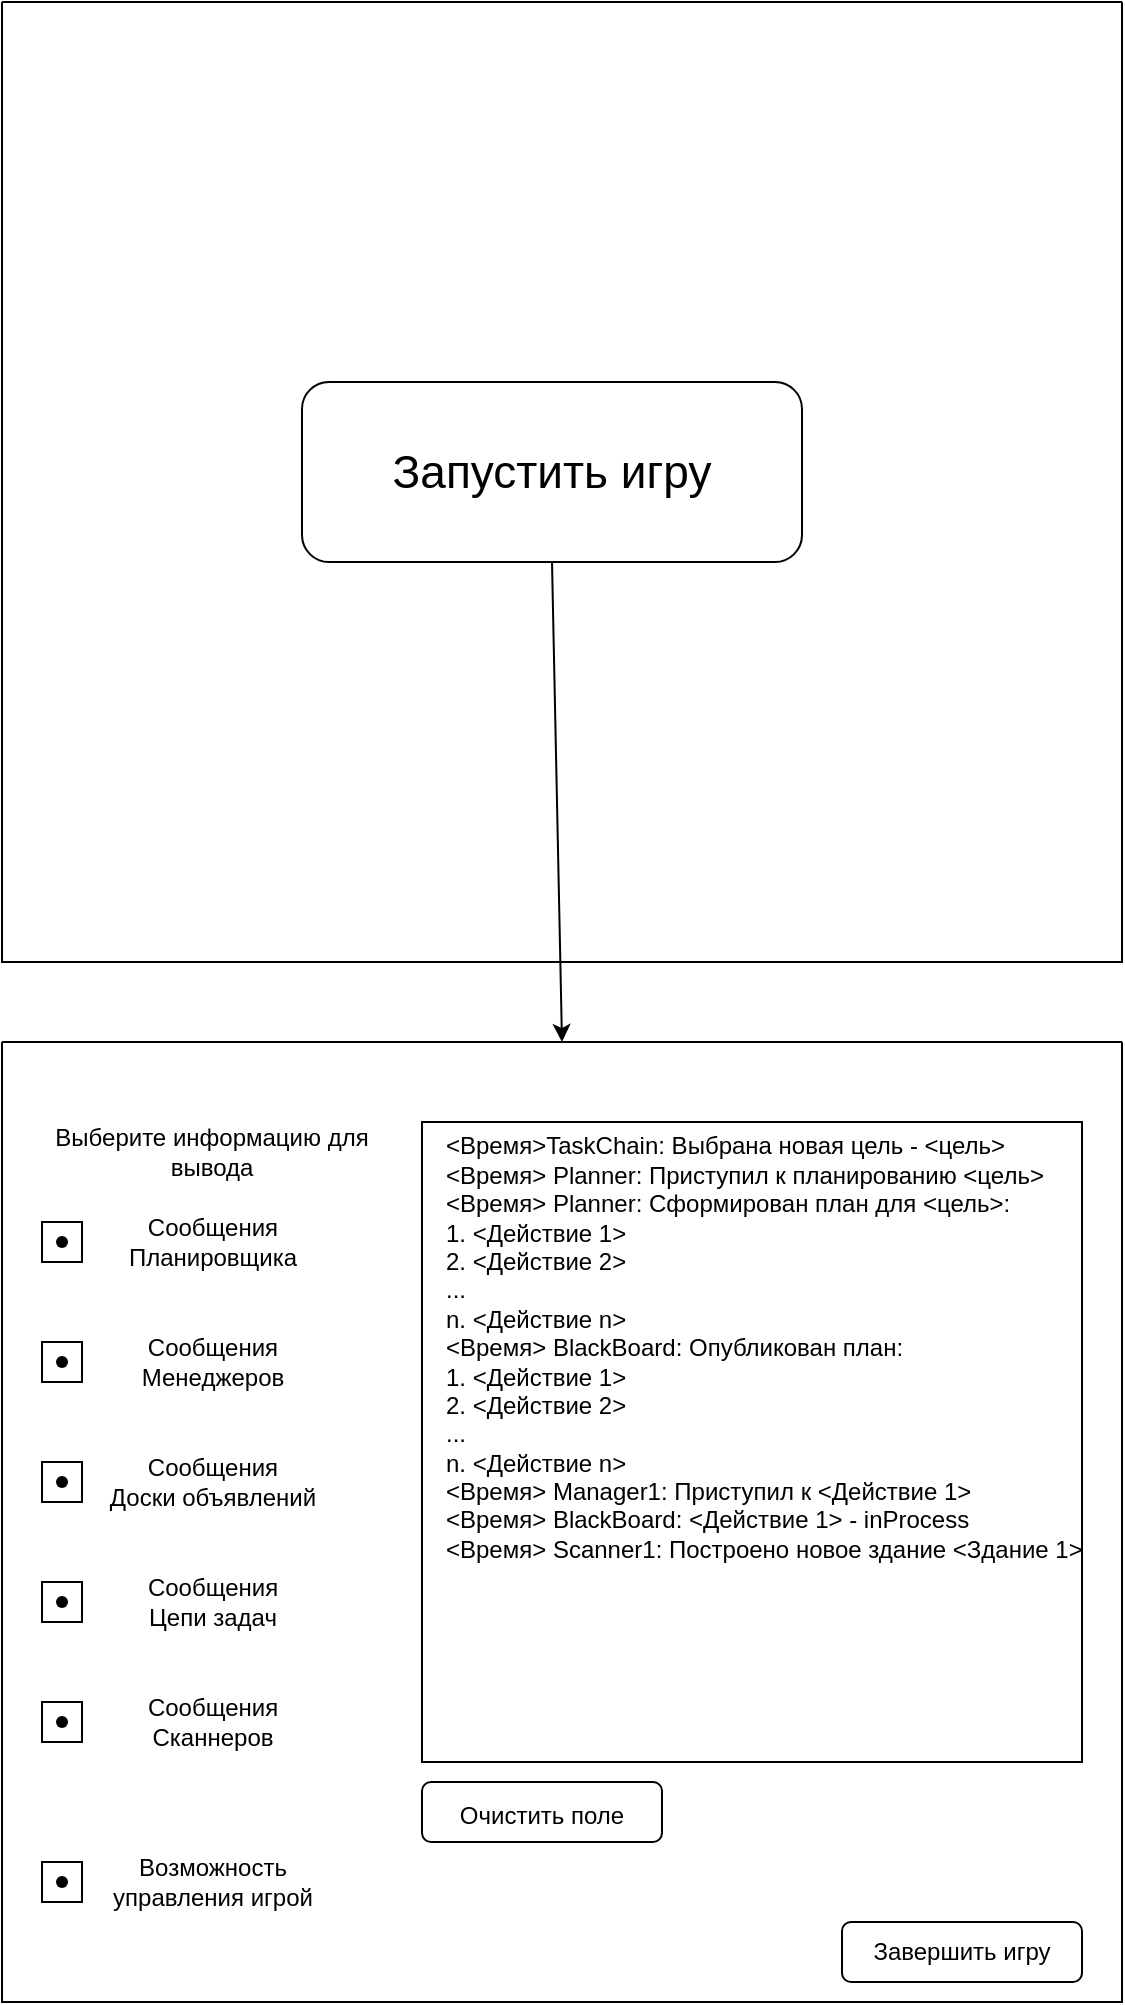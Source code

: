 <mxfile version="20.6.2" type="device"><diagram id="IO5Yqo-S-6ZiN-AvBxk0" name="Страница 1"><mxGraphModel dx="1038" dy="1740" grid="1" gridSize="10" guides="1" tooltips="1" connect="1" arrows="1" fold="1" page="1" pageScale="1" pageWidth="827" pageHeight="1169" math="0" shadow="0"><root><mxCell id="0"/><mxCell id="1" parent="0"/><mxCell id="2m9ZCyKHUXjsAQUDtp2U-2" value="" style="swimlane;startSize=0;" vertex="1" parent="1"><mxGeometry x="80" y="80" width="560" height="480" as="geometry"/></mxCell><mxCell id="2m9ZCyKHUXjsAQUDtp2U-3" value="" style="rounded=0;whiteSpace=wrap;html=1;" vertex="1" parent="2m9ZCyKHUXjsAQUDtp2U-2"><mxGeometry x="210" y="40" width="330" height="320" as="geometry"/></mxCell><mxCell id="2m9ZCyKHUXjsAQUDtp2U-7" value="Сообщения &lt;br&gt;Планировщика" style="text;html=1;align=center;verticalAlign=middle;resizable=0;points=[];autosize=1;strokeColor=none;fillColor=none;" vertex="1" parent="2m9ZCyKHUXjsAQUDtp2U-2"><mxGeometry x="50" y="80" width="110" height="40" as="geometry"/></mxCell><mxCell id="2m9ZCyKHUXjsAQUDtp2U-9" value="Сообщения &lt;br&gt;Менеджеров" style="text;html=1;align=center;verticalAlign=middle;resizable=0;points=[];autosize=1;strokeColor=none;fillColor=none;" vertex="1" parent="2m9ZCyKHUXjsAQUDtp2U-2"><mxGeometry x="60" y="140" width="90" height="40" as="geometry"/></mxCell><mxCell id="2m9ZCyKHUXjsAQUDtp2U-5" value="Выберите информацию для вывода" style="text;html=1;strokeColor=none;fillColor=none;align=center;verticalAlign=middle;whiteSpace=wrap;rounded=0;" vertex="1" parent="2m9ZCyKHUXjsAQUDtp2U-2"><mxGeometry x="10" y="50" width="190" height="10" as="geometry"/></mxCell><mxCell id="2m9ZCyKHUXjsAQUDtp2U-13" value="Сообщения &lt;br&gt;Доски объявлений" style="text;html=1;align=center;verticalAlign=middle;resizable=0;points=[];autosize=1;strokeColor=none;fillColor=none;" vertex="1" parent="2m9ZCyKHUXjsAQUDtp2U-2"><mxGeometry x="40" y="200" width="130" height="40" as="geometry"/></mxCell><mxCell id="2m9ZCyKHUXjsAQUDtp2U-17" value="Сообщения &lt;br&gt;Цепи задач" style="text;html=1;align=center;verticalAlign=middle;resizable=0;points=[];autosize=1;strokeColor=none;fillColor=none;" vertex="1" parent="2m9ZCyKHUXjsAQUDtp2U-2"><mxGeometry x="60" y="260" width="90" height="40" as="geometry"/></mxCell><mxCell id="2m9ZCyKHUXjsAQUDtp2U-19" value="Сообщения &lt;br&gt;Сканнеров" style="text;html=1;align=center;verticalAlign=middle;resizable=0;points=[];autosize=1;strokeColor=none;fillColor=none;" vertex="1" parent="2m9ZCyKHUXjsAQUDtp2U-2"><mxGeometry x="60" y="320" width="90" height="40" as="geometry"/></mxCell><mxCell id="2m9ZCyKHUXjsAQUDtp2U-20" value="&lt;div style=&quot;&quot;&gt;&lt;span style=&quot;background-color: initial;&quot;&gt;&amp;lt;Время&amp;gt;TaskChain: Выбрана новая цель - &amp;lt;цель&amp;gt;&lt;/span&gt;&lt;/div&gt;&lt;span style=&quot;&quot;&gt;&lt;div style=&quot;&quot;&gt;&lt;span style=&quot;background-color: initial;&quot;&gt;&amp;lt;Время&amp;gt;&amp;nbsp;&lt;/span&gt;&lt;span style=&quot;background-color: initial;&quot;&gt;Planner: Приступил к планированию &amp;lt;цель&amp;gt;&lt;/span&gt;&lt;/div&gt;&lt;/span&gt;&lt;span style=&quot;text-align: justify;&quot;&gt;&amp;lt;Время&amp;gt;&amp;nbsp;&lt;/span&gt;&lt;span style=&quot;background-color: initial;&quot;&gt;Planner: Сформирован план для &amp;lt;цель&amp;gt;:&lt;/span&gt;&lt;span style=&quot;text-align: justify;&quot;&gt;&lt;br&gt;&lt;/span&gt;&lt;div style=&quot;&quot;&gt;1. &amp;lt;Действие 1&amp;gt;&lt;/div&gt;&lt;div style=&quot;&quot;&gt;2. &amp;lt;Действие 2&amp;gt;&lt;/div&gt;&lt;div style=&quot;&quot;&gt;...&lt;/div&gt;&lt;div style=&quot;&quot;&gt;n. &amp;lt;Действие n&amp;gt;&lt;/div&gt;&lt;div style=&quot;&quot;&gt;&amp;lt;Время&amp;gt; BlackBoard: Опубликован план:&lt;/div&gt;&lt;div style=&quot;&quot;&gt;&lt;div style=&quot;&quot;&gt;1. &amp;lt;Действие 1&amp;gt;&lt;/div&gt;&lt;div style=&quot;&quot;&gt;2. &amp;lt;Действие 2&amp;gt;&lt;/div&gt;&lt;div style=&quot;&quot;&gt;...&lt;/div&gt;&lt;div style=&quot;&quot;&gt;n. &amp;lt;Действие n&amp;gt;&lt;/div&gt;&lt;div style=&quot;&quot;&gt;&lt;span style=&quot;text-align: justify;&quot;&gt;&amp;lt;Время&amp;gt; Manager1: Приступил к &amp;lt;Действие 1&amp;gt;&lt;/span&gt;&lt;br&gt;&lt;/div&gt;&lt;div style=&quot;&quot;&gt;&lt;span style=&quot;text-align: justify;&quot;&gt;&amp;lt;Время&amp;gt; BlackBoard: &amp;lt;Действие 1&amp;gt; - inProcess&lt;/span&gt;&lt;span style=&quot;text-align: justify;&quot;&gt;&lt;br&gt;&lt;/span&gt;&lt;/div&gt;&lt;div style=&quot;&quot;&gt;&lt;span style=&quot;text-align: justify;&quot;&gt;&amp;lt;Время&amp;gt; Scanner1: Построено новое здание &amp;lt;Здание 1&amp;gt;&lt;/span&gt;&lt;/div&gt;&lt;/div&gt;&lt;div style=&quot;&quot;&gt;&lt;br&gt;&lt;/div&gt;" style="text;html=1;align=left;verticalAlign=middle;resizable=0;points=[];autosize=1;strokeColor=none;fillColor=none;" vertex="1" parent="2m9ZCyKHUXjsAQUDtp2U-2"><mxGeometry x="220" y="40" width="340" height="240" as="geometry"/></mxCell><mxCell id="2m9ZCyKHUXjsAQUDtp2U-46" value="" style="rounded=0;whiteSpace=wrap;html=1;fontSize=23;" vertex="1" parent="2m9ZCyKHUXjsAQUDtp2U-2"><mxGeometry x="20" y="90" width="20" height="20" as="geometry"/></mxCell><mxCell id="2m9ZCyKHUXjsAQUDtp2U-47" value="" style="shape=waypoint;sketch=0;fillStyle=solid;size=6;pointerEvents=1;points=[];fillColor=none;resizable=0;rotatable=0;perimeter=centerPerimeter;snapToPoint=1;fontSize=18;" vertex="1" parent="2m9ZCyKHUXjsAQUDtp2U-2"><mxGeometry x="10" y="80" width="40" height="40" as="geometry"/></mxCell><mxCell id="2m9ZCyKHUXjsAQUDtp2U-49" value="" style="rounded=0;whiteSpace=wrap;html=1;fontSize=23;" vertex="1" parent="2m9ZCyKHUXjsAQUDtp2U-2"><mxGeometry x="20" y="210" width="20" height="20" as="geometry"/></mxCell><mxCell id="2m9ZCyKHUXjsAQUDtp2U-50" value="" style="shape=waypoint;sketch=0;fillStyle=solid;size=6;pointerEvents=1;points=[];fillColor=none;resizable=0;rotatable=0;perimeter=centerPerimeter;snapToPoint=1;fontSize=18;" vertex="1" parent="2m9ZCyKHUXjsAQUDtp2U-2"><mxGeometry x="10" y="200" width="40" height="40" as="geometry"/></mxCell><mxCell id="2m9ZCyKHUXjsAQUDtp2U-51" value="" style="rounded=0;whiteSpace=wrap;html=1;fontSize=23;" vertex="1" parent="2m9ZCyKHUXjsAQUDtp2U-2"><mxGeometry x="20" y="270" width="20" height="20" as="geometry"/></mxCell><mxCell id="2m9ZCyKHUXjsAQUDtp2U-52" value="" style="shape=waypoint;sketch=0;fillStyle=solid;size=6;pointerEvents=1;points=[];fillColor=none;resizable=0;rotatable=0;perimeter=centerPerimeter;snapToPoint=1;fontSize=18;" vertex="1" parent="2m9ZCyKHUXjsAQUDtp2U-2"><mxGeometry x="10" y="260" width="40" height="40" as="geometry"/></mxCell><mxCell id="2m9ZCyKHUXjsAQUDtp2U-53" value="" style="rounded=0;whiteSpace=wrap;html=1;fontSize=23;" vertex="1" parent="2m9ZCyKHUXjsAQUDtp2U-2"><mxGeometry x="20" y="330" width="20" height="20" as="geometry"/></mxCell><mxCell id="2m9ZCyKHUXjsAQUDtp2U-54" value="" style="shape=waypoint;sketch=0;fillStyle=solid;size=6;pointerEvents=1;points=[];fillColor=none;resizable=0;rotatable=0;perimeter=centerPerimeter;snapToPoint=1;fontSize=18;" vertex="1" parent="2m9ZCyKHUXjsAQUDtp2U-2"><mxGeometry x="10" y="320" width="40" height="40" as="geometry"/></mxCell><mxCell id="2m9ZCyKHUXjsAQUDtp2U-59" value="" style="rounded=0;whiteSpace=wrap;html=1;fontSize=23;" vertex="1" parent="2m9ZCyKHUXjsAQUDtp2U-2"><mxGeometry x="20" y="150" width="20" height="20" as="geometry"/></mxCell><mxCell id="2m9ZCyKHUXjsAQUDtp2U-60" value="" style="shape=waypoint;sketch=0;fillStyle=solid;size=6;pointerEvents=1;points=[];fillColor=none;resizable=0;rotatable=0;perimeter=centerPerimeter;snapToPoint=1;fontSize=18;" vertex="1" parent="2m9ZCyKHUXjsAQUDtp2U-2"><mxGeometry x="10" y="140" width="40" height="40" as="geometry"/></mxCell><mxCell id="2m9ZCyKHUXjsAQUDtp2U-61" value="" style="rounded=0;whiteSpace=wrap;html=1;fontSize=23;" vertex="1" parent="2m9ZCyKHUXjsAQUDtp2U-2"><mxGeometry x="20" y="410" width="20" height="20" as="geometry"/></mxCell><mxCell id="2m9ZCyKHUXjsAQUDtp2U-62" value="" style="shape=waypoint;sketch=0;fillStyle=solid;size=6;pointerEvents=1;points=[];fillColor=none;resizable=0;rotatable=0;perimeter=centerPerimeter;snapToPoint=1;fontSize=18;" vertex="1" parent="2m9ZCyKHUXjsAQUDtp2U-2"><mxGeometry x="10" y="400" width="40" height="40" as="geometry"/></mxCell><mxCell id="2m9ZCyKHUXjsAQUDtp2U-63" value="Возможность &lt;br&gt;управления игрой" style="text;html=1;align=center;verticalAlign=middle;resizable=0;points=[];autosize=1;strokeColor=none;fillColor=none;" vertex="1" parent="2m9ZCyKHUXjsAQUDtp2U-2"><mxGeometry x="45" y="400" width="120" height="40" as="geometry"/></mxCell><mxCell id="2m9ZCyKHUXjsAQUDtp2U-64" value="&lt;span style=&quot;font-size: 12px;&quot;&gt;Очистить поле&lt;/span&gt;" style="rounded=1;whiteSpace=wrap;html=1;fontSize=18;" vertex="1" parent="2m9ZCyKHUXjsAQUDtp2U-2"><mxGeometry x="210" y="370" width="120" height="30" as="geometry"/></mxCell><mxCell id="2m9ZCyKHUXjsAQUDtp2U-66" value="Завершить игру" style="rounded=1;whiteSpace=wrap;html=1;fontSize=12;" vertex="1" parent="2m9ZCyKHUXjsAQUDtp2U-2"><mxGeometry x="420" y="440" width="120" height="30" as="geometry"/></mxCell><mxCell id="2m9ZCyKHUXjsAQUDtp2U-43" value="" style="swimlane;startSize=0;" vertex="1" parent="1"><mxGeometry x="80" y="-440" width="560" height="480" as="geometry"/></mxCell><mxCell id="2m9ZCyKHUXjsAQUDtp2U-44" value="&lt;font style=&quot;font-size: 23px;&quot;&gt;Запустить игру&lt;/font&gt;" style="rounded=1;whiteSpace=wrap;html=1;" vertex="1" parent="2m9ZCyKHUXjsAQUDtp2U-43"><mxGeometry x="150" y="190" width="250" height="90" as="geometry"/></mxCell><mxCell id="2m9ZCyKHUXjsAQUDtp2U-68" value="" style="endArrow=classic;html=1;rounded=0;fontSize=12;exitX=0.5;exitY=1;exitDx=0;exitDy=0;entryX=0.5;entryY=0;entryDx=0;entryDy=0;" edge="1" parent="1" source="2m9ZCyKHUXjsAQUDtp2U-44" target="2m9ZCyKHUXjsAQUDtp2U-2"><mxGeometry width="50" height="50" relative="1" as="geometry"><mxPoint x="150" y="20" as="sourcePoint"/><mxPoint x="200" y="-30" as="targetPoint"/></mxGeometry></mxCell></root></mxGraphModel></diagram></mxfile>